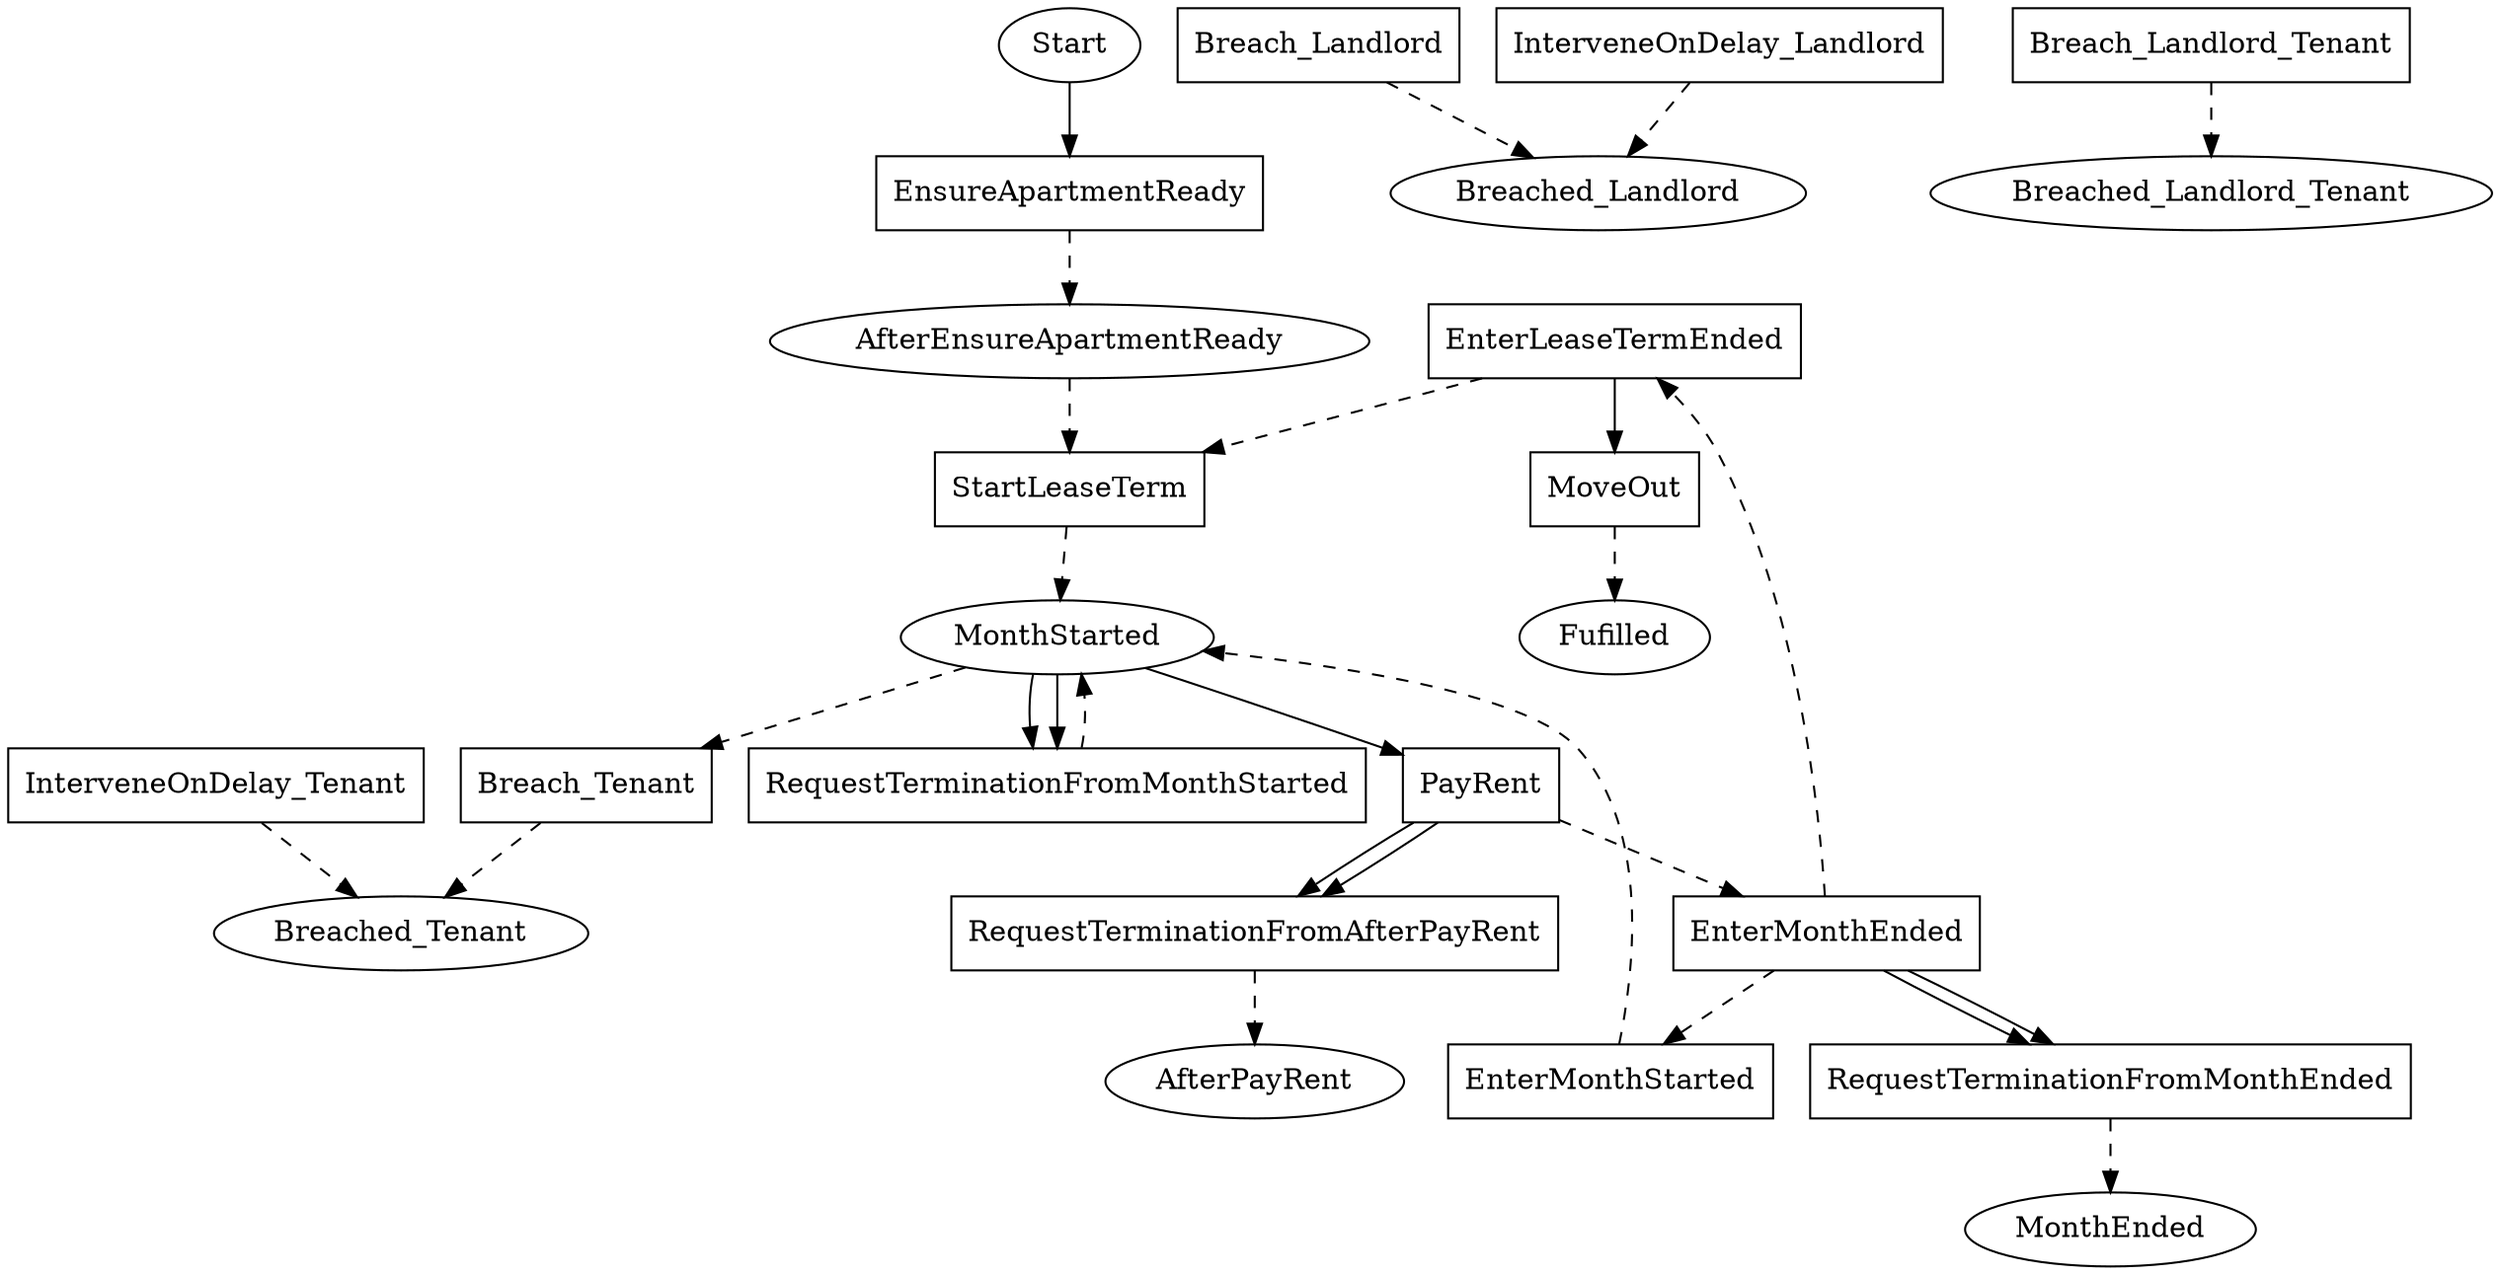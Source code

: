 // THIS IS A GENERATED FILE. DO NOT EDIT.

digraph Lease_Hvitved {    
    Fulfilled[label=Fufilled];
    Start[label=Start];
	AfterEnsureApartmentReady[label=AfterEnsureApartmentReady];
	MonthStarted[label=MonthStarted];
	Breached_Tenant[label=Breached_Tenant];
	Breached_Landlord[label=Breached_Landlord];
	Breached_Landlord_Tenant[label=Breached_Landlord_Tenant]
    
     
    RequestTerminationFromMonthStarted[label=RequestTerminationFromMonthStarted,shape=box];
	RequestTerminationFromAfterPayRent[label=RequestTerminationFromAfterPayRent,shape=box];
	RequestTerminationFromMonthEnded[label=RequestTerminationFromMonthEnded,shape=box];
	EnsureApartmentReady[label=EnsureApartmentReady,shape=box];
	StartLeaseTerm[label=StartLeaseTerm,shape=box];
	EnterMonthStarted[label=EnterMonthStarted,shape=box];
	PayRent[label=PayRent,shape=box];
	EnterMonthEnded[label=EnterMonthEnded,shape=box];
	EnterLeaseTermEnded[label=EnterLeaseTermEnded,shape=box];
	MoveOut[label=MoveOut,shape=box];
	Breach_Tenant[label=Breach_Tenant,shape=box];
	Breach_Landlord[label=Breach_Landlord,shape=box];
	Breach_Landlord_Tenant[label=Breach_Landlord_Tenant,shape=box];
	InterveneOnDelay_Landlord[label=InterveneOnDelay_Landlord,shape=box];
	InterveneOnDelay_Tenant[label=InterveneOnDelay_Tenant,shape=box]    
    
    
    
    Start -> EnsureApartmentReady;
	AfterEnsureApartmentReady -> StartLeaseTerm [style=dashed];
	MonthStarted -> PayRent;
	MonthStarted -> Breach_Tenant [style=dashed];
	MonthStarted -> RequestTerminationFromMonthStarted;
	MonthStarted -> RequestTerminationFromMonthStarted;
	PayRent -> EnterMonthEnded [style=dashed];
	PayRent -> RequestTerminationFromAfterPayRent;
	PayRent -> RequestTerminationFromAfterPayRent;
	EnterMonthEnded -> EnterLeaseTermEnded [style=dashed];
	EnterMonthEnded -> EnterMonthStarted [style=dashed];
	EnterMonthEnded -> RequestTerminationFromMonthEnded;
	EnterMonthEnded -> RequestTerminationFromMonthEnded;
	EnterLeaseTermEnded -> MoveOut;
	EnterLeaseTermEnded -> StartLeaseTerm [style=dashed]
    
    RequestTerminationFromMonthStarted -> MonthStarted [style=dashed];
	RequestTerminationFromAfterPayRent -> AfterPayRent [style=dashed];
	RequestTerminationFromMonthEnded -> MonthEnded [style=dashed];
	EnsureApartmentReady -> AfterEnsureApartmentReady [style=dashed];
	StartLeaseTerm -> MonthStarted [style=dashed];
	EnterMonthStarted -> MonthStarted [style=dashed];
	MoveOut -> Fulfilled [style=dashed];
	Breach_Tenant -> Breached_Tenant [style=dashed];
	Breach_Landlord -> Breached_Landlord [style=dashed];
	Breach_Landlord_Tenant -> Breached_Landlord_Tenant [style=dashed];
	InterveneOnDelay_Landlord -> Breached_Landlord [style=dashed];
	InterveneOnDelay_Tenant -> Breached_Tenant [style=dashed];
	     
    
       
}